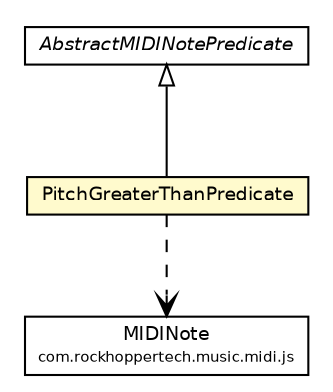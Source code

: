 #!/usr/local/bin/dot
#
# Class diagram 
# Generated by UMLGraph version R5_6-24-gf6e263 (http://www.umlgraph.org/)
#

digraph G {
	edge [fontname="Helvetica",fontsize=10,labelfontname="Helvetica",labelfontsize=10];
	node [fontname="Helvetica",fontsize=10,shape=plaintext];
	nodesep=0.25;
	ranksep=0.5;
	// com.rockhoppertech.music.midi.js.MIDINote
	c8068 [label=<<table title="com.rockhoppertech.music.midi.js.MIDINote" border="0" cellborder="1" cellspacing="0" cellpadding="2" port="p" href="../MIDINote.html">
		<tr><td><table border="0" cellspacing="0" cellpadding="1">
<tr><td align="center" balign="center"> MIDINote </td></tr>
<tr><td align="center" balign="center"><font point-size="7.0"> com.rockhoppertech.music.midi.js </font></td></tr>
		</table></td></tr>
		</table>>, URL="../MIDINote.html", fontname="Helvetica", fontcolor="black", fontsize=9.0];
	// com.rockhoppertech.music.midi.js.predicate.PitchGreaterThanPredicate
	c8086 [label=<<table title="com.rockhoppertech.music.midi.js.predicate.PitchGreaterThanPredicate" border="0" cellborder="1" cellspacing="0" cellpadding="2" port="p" bgcolor="lemonChiffon" href="./PitchGreaterThanPredicate.html">
		<tr><td><table border="0" cellspacing="0" cellpadding="1">
<tr><td align="center" balign="center"> PitchGreaterThanPredicate </td></tr>
		</table></td></tr>
		</table>>, URL="./PitchGreaterThanPredicate.html", fontname="Helvetica", fontcolor="black", fontsize=9.0];
	// com.rockhoppertech.music.midi.js.predicate.AbstractMIDINotePredicate
	c8089 [label=<<table title="com.rockhoppertech.music.midi.js.predicate.AbstractMIDINotePredicate" border="0" cellborder="1" cellspacing="0" cellpadding="2" port="p" href="./AbstractMIDINotePredicate.html">
		<tr><td><table border="0" cellspacing="0" cellpadding="1">
<tr><td align="center" balign="center"><font face="Helvetica-Oblique"> AbstractMIDINotePredicate </font></td></tr>
		</table></td></tr>
		</table>>, URL="./AbstractMIDINotePredicate.html", fontname="Helvetica", fontcolor="black", fontsize=9.0];
	//com.rockhoppertech.music.midi.js.predicate.PitchGreaterThanPredicate extends com.rockhoppertech.music.midi.js.predicate.AbstractMIDINotePredicate
	c8089:p -> c8086:p [dir=back,arrowtail=empty];
	// com.rockhoppertech.music.midi.js.predicate.PitchGreaterThanPredicate DEPEND com.rockhoppertech.music.midi.js.MIDINote
	c8086:p -> c8068:p [taillabel="", label="", headlabel="", fontname="Helvetica", fontcolor="black", fontsize=10.0, color="black", arrowhead=open, style=dashed];
}

